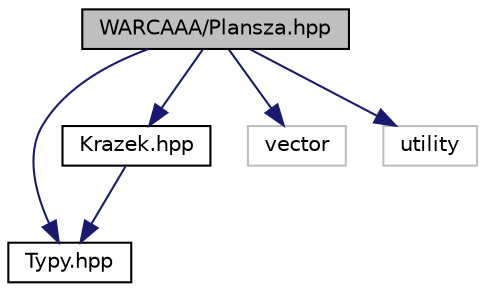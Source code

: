 digraph "WARCAAA/Plansza.hpp"
{
  edge [fontname="Helvetica",fontsize="10",labelfontname="Helvetica",labelfontsize="10"];
  node [fontname="Helvetica",fontsize="10",shape=record];
  Node1 [label="WARCAAA/Plansza.hpp",height=0.2,width=0.4,color="black", fillcolor="grey75", style="filled" fontcolor="black"];
  Node1 -> Node2 [color="midnightblue",fontsize="10",style="solid"];
  Node2 [label="Typy.hpp",height=0.2,width=0.4,color="black", fillcolor="white", style="filled",URL="$_typy_8hpp.html"];
  Node1 -> Node3 [color="midnightblue",fontsize="10",style="solid"];
  Node3 [label="Krazek.hpp",height=0.2,width=0.4,color="black", fillcolor="white", style="filled",URL="$_krazek_8hpp.html"];
  Node3 -> Node2 [color="midnightblue",fontsize="10",style="solid"];
  Node1 -> Node4 [color="midnightblue",fontsize="10",style="solid"];
  Node4 [label="vector",height=0.2,width=0.4,color="grey75", fillcolor="white", style="filled"];
  Node1 -> Node5 [color="midnightblue",fontsize="10",style="solid"];
  Node5 [label="utility",height=0.2,width=0.4,color="grey75", fillcolor="white", style="filled"];
}
